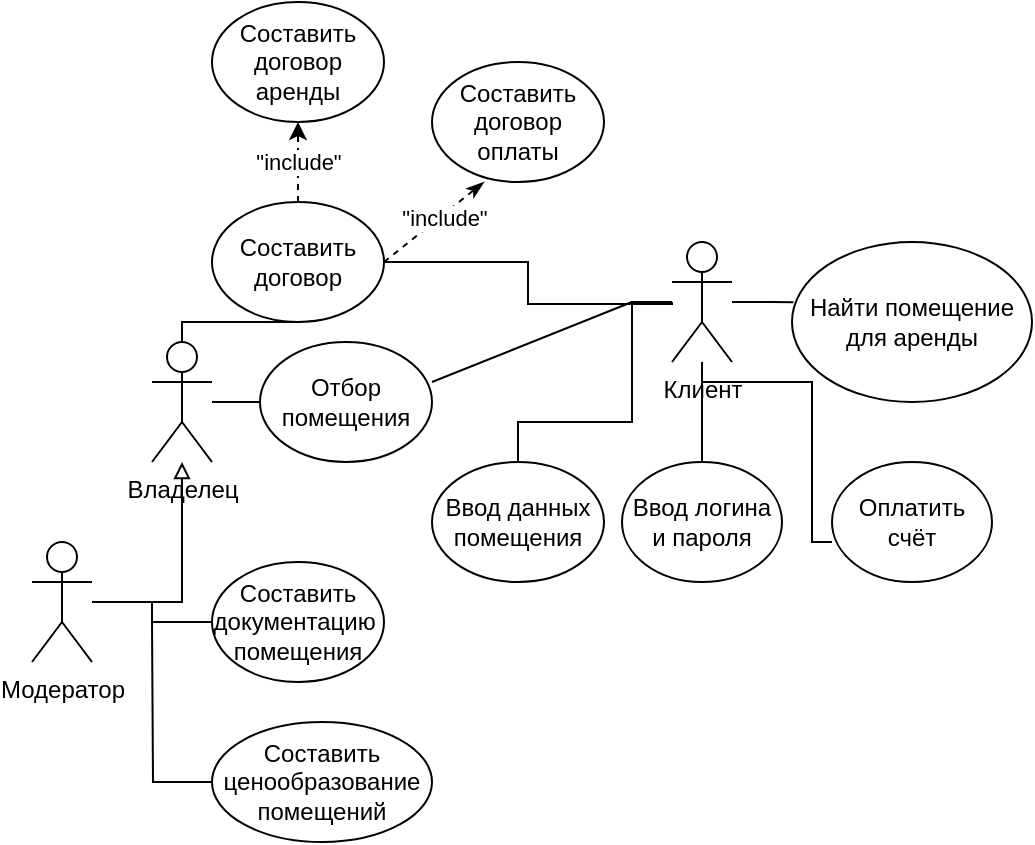 <mxfile version="22.1.7" type="github" pages="5">
  <diagram name="Отношения ассоциации" id="1WaE2JM_tU7uVwCu3Bhn">
    <mxGraphModel dx="819" dy="451" grid="1" gridSize="10" guides="1" tooltips="1" connect="1" arrows="1" fold="1" page="1" pageScale="1" pageWidth="827" pageHeight="1169" math="0" shadow="0">
      <root>
        <mxCell id="0" />
        <mxCell id="1" parent="0" />
        <mxCell id="PRQpNR3TaamjjkEfysRJ-41" style="edgeStyle=orthogonalEdgeStyle;rounded=0;orthogonalLoop=1;jettySize=auto;html=1;endArrow=none;endFill=0;" parent="1" source="PRQpNR3TaamjjkEfysRJ-1" target="PRQpNR3TaamjjkEfysRJ-40" edge="1">
          <mxGeometry relative="1" as="geometry" />
        </mxCell>
        <mxCell id="PRQpNR3TaamjjkEfysRJ-1" value="Владелец" style="shape=umlActor;verticalLabelPosition=bottom;verticalAlign=top;html=1;outlineConnect=0;" parent="1" vertex="1">
          <mxGeometry x="200" y="290" width="30" height="60" as="geometry" />
        </mxCell>
        <mxCell id="PRQpNR3TaamjjkEfysRJ-10" value="" style="edgeStyle=orthogonalEdgeStyle;rounded=0;orthogonalLoop=1;jettySize=auto;html=1;endArrow=block;endFill=0;" parent="1" source="PRQpNR3TaamjjkEfysRJ-2" target="PRQpNR3TaamjjkEfysRJ-1" edge="1">
          <mxGeometry relative="1" as="geometry" />
        </mxCell>
        <mxCell id="PRQpNR3TaamjjkEfysRJ-2" value="Модератор" style="shape=umlActor;verticalLabelPosition=bottom;verticalAlign=top;html=1;outlineConnect=0;" parent="1" vertex="1">
          <mxGeometry x="140" y="390" width="30" height="60" as="geometry" />
        </mxCell>
        <mxCell id="PRQpNR3TaamjjkEfysRJ-15" value="" style="edgeStyle=orthogonalEdgeStyle;rounded=0;orthogonalLoop=1;jettySize=auto;html=1;shadow=0;endArrow=none;endFill=0;" parent="1" source="PRQpNR3TaamjjkEfysRJ-3" target="PRQpNR3TaamjjkEfysRJ-13" edge="1">
          <mxGeometry relative="1" as="geometry" />
        </mxCell>
        <mxCell id="PRQpNR3TaamjjkEfysRJ-17" value="" style="edgeStyle=orthogonalEdgeStyle;rounded=0;orthogonalLoop=1;jettySize=auto;html=1;endArrow=none;endFill=0;" parent="1" source="PRQpNR3TaamjjkEfysRJ-3" target="PRQpNR3TaamjjkEfysRJ-16" edge="1">
          <mxGeometry relative="1" as="geometry">
            <Array as="points">
              <mxPoint x="440" y="270" />
              <mxPoint x="440" y="330" />
            </Array>
          </mxGeometry>
        </mxCell>
        <mxCell id="PRQpNR3TaamjjkEfysRJ-3" value="Клиент" style="shape=umlActor;verticalLabelPosition=bottom;verticalAlign=top;html=1;outlineConnect=0;" parent="1" vertex="1">
          <mxGeometry x="460" y="240" width="30" height="60" as="geometry" />
        </mxCell>
        <mxCell id="PRQpNR3TaamjjkEfysRJ-11" value="Найти помещение для аренды" style="ellipse;whiteSpace=wrap;html=1;" parent="1" vertex="1">
          <mxGeometry x="520" y="240" width="120" height="80" as="geometry" />
        </mxCell>
        <mxCell id="PRQpNR3TaamjjkEfysRJ-12" style="edgeStyle=orthogonalEdgeStyle;rounded=0;orthogonalLoop=1;jettySize=auto;html=1;entryX=0.006;entryY=0.377;entryDx=0;entryDy=0;entryPerimeter=0;endArrow=none;endFill=0;" parent="1" source="PRQpNR3TaamjjkEfysRJ-3" target="PRQpNR3TaamjjkEfysRJ-11" edge="1">
          <mxGeometry relative="1" as="geometry" />
        </mxCell>
        <mxCell id="PRQpNR3TaamjjkEfysRJ-13" value="Ввод логина и пароля" style="ellipse;whiteSpace=wrap;html=1;" parent="1" vertex="1">
          <mxGeometry x="435" y="350" width="80" height="60" as="geometry" />
        </mxCell>
        <mxCell id="PRQpNR3TaamjjkEfysRJ-16" value="Ввод данных помещения" style="ellipse;whiteSpace=wrap;html=1;" parent="1" vertex="1">
          <mxGeometry x="340" y="350" width="86" height="60" as="geometry" />
        </mxCell>
        <mxCell id="PRQpNR3TaamjjkEfysRJ-20" value="" style="edgeStyle=orthogonalEdgeStyle;rounded=0;orthogonalLoop=1;jettySize=auto;html=1;endArrow=none;endFill=0;" parent="1" source="PRQpNR3TaamjjkEfysRJ-19" target="PRQpNR3TaamjjkEfysRJ-2" edge="1">
          <mxGeometry relative="1" as="geometry" />
        </mxCell>
        <mxCell id="PRQpNR3TaamjjkEfysRJ-19" value="Составить документацию&amp;nbsp; помещения" style="ellipse;whiteSpace=wrap;html=1;" parent="1" vertex="1">
          <mxGeometry x="230" y="400" width="86" height="60" as="geometry" />
        </mxCell>
        <mxCell id="PRQpNR3TaamjjkEfysRJ-24" value="" style="edgeStyle=orthogonalEdgeStyle;rounded=0;orthogonalLoop=1;jettySize=auto;html=1;endArrow=none;endFill=0;" parent="1" source="PRQpNR3TaamjjkEfysRJ-21" target="PRQpNR3TaamjjkEfysRJ-1" edge="1">
          <mxGeometry relative="1" as="geometry">
            <Array as="points">
              <mxPoint x="215" y="280" />
              <mxPoint x="215" y="280" />
            </Array>
          </mxGeometry>
        </mxCell>
        <mxCell id="PRQpNR3TaamjjkEfysRJ-26" value="" style="edgeStyle=orthogonalEdgeStyle;rounded=0;orthogonalLoop=1;jettySize=auto;html=1;endArrow=none;endFill=0;" parent="1" source="PRQpNR3TaamjjkEfysRJ-21" edge="1">
          <mxGeometry relative="1" as="geometry">
            <mxPoint x="460" y="270" as="targetPoint" />
            <Array as="points">
              <mxPoint x="388" y="250" />
              <mxPoint x="388" y="271" />
              <mxPoint x="460" y="271" />
            </Array>
          </mxGeometry>
        </mxCell>
        <mxCell id="PRQpNR3TaamjjkEfysRJ-21" value="Составить договор" style="ellipse;whiteSpace=wrap;html=1;" parent="1" vertex="1">
          <mxGeometry x="230" y="220" width="86" height="60" as="geometry" />
        </mxCell>
        <mxCell id="PRQpNR3TaamjjkEfysRJ-27" value="Составить договор&lt;br&gt;аренды" style="ellipse;whiteSpace=wrap;html=1;" parent="1" vertex="1">
          <mxGeometry x="230" y="120" width="86" height="60" as="geometry" />
        </mxCell>
        <mxCell id="PRQpNR3TaamjjkEfysRJ-29" value="Составить договор оплаты" style="ellipse;whiteSpace=wrap;html=1;" parent="1" vertex="1">
          <mxGeometry x="340" y="150" width="86" height="60" as="geometry" />
        </mxCell>
        <mxCell id="PRQpNR3TaamjjkEfysRJ-30" value="" style="endArrow=classicThin;html=1;rounded=0;exitX=1;exitY=0.5;exitDx=0;exitDy=0;dashed=1;endFill=1;" parent="1" source="PRQpNR3TaamjjkEfysRJ-21" edge="1">
          <mxGeometry width="50" height="50" relative="1" as="geometry">
            <mxPoint x="316" y="260" as="sourcePoint" />
            <mxPoint x="366" y="210" as="targetPoint" />
          </mxGeometry>
        </mxCell>
        <mxCell id="7_zYkzuKRY4DZNEhcT9d-1" value="&quot;include&quot;" style="edgeLabel;html=1;align=center;verticalAlign=middle;resizable=0;points=[];" parent="PRQpNR3TaamjjkEfysRJ-30" vertex="1" connectable="0">
          <mxGeometry x="0.173" y="-1" relative="1" as="geometry">
            <mxPoint as="offset" />
          </mxGeometry>
        </mxCell>
        <mxCell id="PRQpNR3TaamjjkEfysRJ-34" value="" style="edgeStyle=orthogonalEdgeStyle;rounded=0;orthogonalLoop=1;jettySize=auto;html=1;endArrow=none;endFill=0;" parent="1" source="PRQpNR3TaamjjkEfysRJ-32" edge="1">
          <mxGeometry relative="1" as="geometry">
            <mxPoint x="200" y="430" as="targetPoint" />
          </mxGeometry>
        </mxCell>
        <mxCell id="PRQpNR3TaamjjkEfysRJ-32" value="Составить ценообразование помещений" style="ellipse;whiteSpace=wrap;html=1;" parent="1" vertex="1">
          <mxGeometry x="230" y="480" width="110" height="60" as="geometry" />
        </mxCell>
        <mxCell id="PRQpNR3TaamjjkEfysRJ-38" style="edgeStyle=orthogonalEdgeStyle;rounded=0;orthogonalLoop=1;jettySize=auto;html=1;endArrow=none;endFill=0;" parent="1" target="PRQpNR3TaamjjkEfysRJ-3" edge="1">
          <mxGeometry relative="1" as="geometry">
            <mxPoint x="540" y="390" as="sourcePoint" />
            <mxPoint x="490" y="310" as="targetPoint" />
            <Array as="points">
              <mxPoint x="530" y="390" />
              <mxPoint x="530" y="310" />
              <mxPoint x="475" y="310" />
            </Array>
          </mxGeometry>
        </mxCell>
        <mxCell id="PRQpNR3TaamjjkEfysRJ-36" value="Оплатить счёт" style="ellipse;whiteSpace=wrap;html=1;" parent="1" vertex="1">
          <mxGeometry x="540" y="350" width="80" height="60" as="geometry" />
        </mxCell>
        <mxCell id="PRQpNR3TaamjjkEfysRJ-40" value="Отбор помещения" style="ellipse;whiteSpace=wrap;html=1;" parent="1" vertex="1">
          <mxGeometry x="254" y="290" width="86" height="60" as="geometry" />
        </mxCell>
        <mxCell id="kHgSmIWdipOymRnRZhXh-1" value="" style="html=1;rounded=0;endArrow=none;endFill=0;" parent="1" edge="1">
          <mxGeometry width="100" relative="1" as="geometry">
            <mxPoint x="340" y="310" as="sourcePoint" />
            <mxPoint x="440" y="270" as="targetPoint" />
          </mxGeometry>
        </mxCell>
        <mxCell id="iMPuFiom2_TGZpkwWRvd-1" value="" style="endArrow=classic;html=1;rounded=0;entryX=0.5;entryY=1;entryDx=0;entryDy=0;dashed=1;" parent="1" source="PRQpNR3TaamjjkEfysRJ-21" target="PRQpNR3TaamjjkEfysRJ-27" edge="1">
          <mxGeometry relative="1" as="geometry">
            <mxPoint x="340" y="340" as="sourcePoint" />
            <mxPoint x="440" y="340" as="targetPoint" />
          </mxGeometry>
        </mxCell>
        <mxCell id="iMPuFiom2_TGZpkwWRvd-2" value="&quot;include&quot;" style="edgeLabel;resizable=0;html=1;align=center;verticalAlign=middle;" parent="iMPuFiom2_TGZpkwWRvd-1" connectable="0" vertex="1">
          <mxGeometry relative="1" as="geometry" />
        </mxCell>
      </root>
    </mxGraphModel>
  </diagram>
  <diagram id="wyJ16AQ7vAUNoxc5ma69" name="Клиент">
    <mxGraphModel dx="1687" dy="929" grid="1" gridSize="10" guides="1" tooltips="1" connect="1" arrows="1" fold="1" page="1" pageScale="1" pageWidth="827" pageHeight="1169" math="0" shadow="0">
      <root>
        <mxCell id="0" />
        <mxCell id="1" parent="0" />
        <mxCell id="0ynRQ4F351vyTkxJkfw5-1" value="" style="ellipse;html=1;shape=startState;fillColor=#000000;strokeColor=#ff0000;" parent="1" vertex="1">
          <mxGeometry x="395" y="90" width="30" height="30" as="geometry" />
        </mxCell>
        <mxCell id="0ynRQ4F351vyTkxJkfw5-2" value="" style="edgeStyle=orthogonalEdgeStyle;html=1;verticalAlign=bottom;endArrow=open;endSize=8;strokeColor=#ff0000;rounded=0;" parent="1" source="0ynRQ4F351vyTkxJkfw5-1" target="0ynRQ4F351vyTkxJkfw5-8" edge="1">
          <mxGeometry relative="1" as="geometry">
            <mxPoint x="414.8" y="120" as="targetPoint" />
          </mxGeometry>
        </mxCell>
        <mxCell id="0ynRQ4F351vyTkxJkfw5-10" value="" style="edgeStyle=orthogonalEdgeStyle;rounded=0;orthogonalLoop=1;jettySize=auto;html=1;" parent="1" source="0ynRQ4F351vyTkxJkfw5-8" target="0ynRQ4F351vyTkxJkfw5-9" edge="1">
          <mxGeometry relative="1" as="geometry" />
        </mxCell>
        <mxCell id="0ynRQ4F351vyTkxJkfw5-8" value="Авторизоваться" style="rounded=1;whiteSpace=wrap;html=1;arcSize=40;fontColor=#000000;fillColor=#ffffc0;strokeColor=#ff0000;" parent="1" vertex="1">
          <mxGeometry x="350" y="170" width="120" height="40" as="geometry" />
        </mxCell>
        <mxCell id="5mm6XgX2EN-L9XOWcYwb-2" value="" style="edgeStyle=orthogonalEdgeStyle;rounded=0;orthogonalLoop=1;jettySize=auto;html=1;entryX=0.5;entryY=0;entryDx=0;entryDy=0;" parent="1" source="0ynRQ4F351vyTkxJkfw5-9" target="5mm6XgX2EN-L9XOWcYwb-5" edge="1">
          <mxGeometry relative="1" as="geometry">
            <mxPoint x="410" y="370" as="targetPoint" />
            <Array as="points">
              <mxPoint x="410" y="350" />
              <mxPoint x="411" y="350" />
              <mxPoint x="411" y="370" />
              <mxPoint x="410" y="370" />
            </Array>
          </mxGeometry>
        </mxCell>
        <mxCell id="0ynRQ4F351vyTkxJkfw5-9" value="Ввести данные помещения" style="whiteSpace=wrap;html=1;fillColor=#ffffc0;strokeColor=#ff0000;fontColor=#000000;rounded=1;arcSize=40;" parent="1" vertex="1">
          <mxGeometry x="350" y="270" width="120" height="60" as="geometry" />
        </mxCell>
        <mxCell id="5mm6XgX2EN-L9XOWcYwb-5" value="Выбор помещения" style="rounded=1;whiteSpace=wrap;html=1;arcSize=40;fontColor=#000000;fillColor=#ffffc0;strokeColor=#ff0000;" parent="1" vertex="1">
          <mxGeometry x="350" y="420" width="120" height="40" as="geometry" />
        </mxCell>
        <mxCell id="n6Mv7MW8GGcoLFMvmCgD-1" value="Помещение подходит?" style="rhombus;whiteSpace=wrap;html=1;fontColor=#000000;fillColor=#ffffc0;strokeColor=#ff0000;" parent="1" vertex="1">
          <mxGeometry x="370" y="480" width="80" height="65" as="geometry" />
        </mxCell>
        <mxCell id="n6Mv7MW8GGcoLFMvmCgD-2" value="no" style="edgeStyle=orthogonalEdgeStyle;html=1;align=left;verticalAlign=bottom;endArrow=open;endSize=8;strokeColor=#ff0000;rounded=0;entryX=1;entryY=0.5;entryDx=0;entryDy=0;" parent="1" source="n6Mv7MW8GGcoLFMvmCgD-1" target="5mm6XgX2EN-L9XOWcYwb-5" edge="1">
          <mxGeometry x="-1" relative="1" as="geometry">
            <mxPoint x="550" y="505" as="targetPoint" />
            <Array as="points">
              <mxPoint x="480" y="505" />
              <mxPoint x="480" y="440" />
            </Array>
          </mxGeometry>
        </mxCell>
        <mxCell id="n6Mv7MW8GGcoLFMvmCgD-7" value="" style="edgeStyle=orthogonalEdgeStyle;rounded=0;orthogonalLoop=1;jettySize=auto;html=1;" parent="1" source="n6Mv7MW8GGcoLFMvmCgD-4" target="n6Mv7MW8GGcoLFMvmCgD-6" edge="1">
          <mxGeometry relative="1" as="geometry" />
        </mxCell>
        <mxCell id="n6Mv7MW8GGcoLFMvmCgD-4" value="Подписать договор" style="rounded=1;whiteSpace=wrap;html=1;arcSize=40;fontColor=#000000;fillColor=#ffffc0;strokeColor=#ff0000;" parent="1" vertex="1">
          <mxGeometry x="350" y="710" width="120" height="40" as="geometry" />
        </mxCell>
        <mxCell id="n6Mv7MW8GGcoLFMvmCgD-9" value="" style="edgeStyle=orthogonalEdgeStyle;rounded=0;orthogonalLoop=1;jettySize=auto;html=1;" parent="1" source="n6Mv7MW8GGcoLFMvmCgD-6" target="n6Mv7MW8GGcoLFMvmCgD-8" edge="1">
          <mxGeometry relative="1" as="geometry" />
        </mxCell>
        <mxCell id="n6Mv7MW8GGcoLFMvmCgD-6" value="Оплатить счёт" style="whiteSpace=wrap;html=1;fillColor=#ffffc0;strokeColor=#ff0000;fontColor=#000000;rounded=1;arcSize=40;" parent="1" vertex="1">
          <mxGeometry x="350" y="780" width="120" height="50" as="geometry" />
        </mxCell>
        <mxCell id="n6Mv7MW8GGcoLFMvmCgD-8" value="" style="ellipse;html=1;shape=endState;fillColor=#000000;strokeColor=#ff0000;" parent="1" vertex="1">
          <mxGeometry x="395" y="870" width="30" height="30" as="geometry" />
        </mxCell>
        <mxCell id="n6Mv7MW8GGcoLFMvmCgD-10" value="Арендная плата подохдит?" style="rhombus;whiteSpace=wrap;html=1;fontColor=#000000;fillColor=#ffffc0;strokeColor=#ff0000;" parent="1" vertex="1">
          <mxGeometry x="370" y="585" width="80" height="70" as="geometry" />
        </mxCell>
        <mxCell id="n6Mv7MW8GGcoLFMvmCgD-11" value="no" style="edgeStyle=orthogonalEdgeStyle;html=1;align=left;verticalAlign=bottom;endArrow=open;endSize=8;strokeColor=#ff0000;rounded=0;exitX=1;exitY=0.5;exitDx=0;exitDy=0;entryX=1;entryY=0.5;entryDx=0;entryDy=0;" parent="1" source="n6Mv7MW8GGcoLFMvmCgD-10" target="n6Mv7MW8GGcoLFMvmCgD-8" edge="1">
          <mxGeometry x="-1" relative="1" as="geometry">
            <mxPoint x="520" y="880" as="targetPoint" />
            <mxPoint x="510" y="591.92" as="sourcePoint" />
            <Array as="points">
              <mxPoint x="520" y="620" />
              <mxPoint x="520" y="885" />
            </Array>
          </mxGeometry>
        </mxCell>
        <mxCell id="n6Mv7MW8GGcoLFMvmCgD-12" value="yes" style="edgeStyle=orthogonalEdgeStyle;html=1;align=left;verticalAlign=top;endArrow=open;endSize=8;strokeColor=#ff0000;rounded=0;entryX=0.5;entryY=0;entryDx=0;entryDy=0;" parent="1" source="n6Mv7MW8GGcoLFMvmCgD-10" target="n6Mv7MW8GGcoLFMvmCgD-4" edge="1">
          <mxGeometry x="-1" relative="1" as="geometry">
            <mxPoint x="410" y="670" as="targetPoint" />
          </mxGeometry>
        </mxCell>
        <mxCell id="n6Mv7MW8GGcoLFMvmCgD-15" value="yes" style="edgeStyle=orthogonalEdgeStyle;html=1;align=left;verticalAlign=top;endArrow=open;endSize=8;strokeColor=#ff0000;rounded=0;entryX=0.5;entryY=0;entryDx=0;entryDy=0;exitX=0.5;exitY=1;exitDx=0;exitDy=0;" parent="1" source="n6Mv7MW8GGcoLFMvmCgD-1" target="n6Mv7MW8GGcoLFMvmCgD-10" edge="1">
          <mxGeometry x="-1" relative="1" as="geometry">
            <mxPoint x="310" y="620" as="targetPoint" />
            <mxPoint x="310" y="520" as="sourcePoint" />
          </mxGeometry>
        </mxCell>
        <mxCell id="n6Mv7MW8GGcoLFMvmCgD-18" value="" style="edgeStyle=orthogonalEdgeStyle;rounded=0;orthogonalLoop=1;jettySize=auto;html=1;" parent="1" source="n6Mv7MW8GGcoLFMvmCgD-17" target="5mm6XgX2EN-L9XOWcYwb-5" edge="1">
          <mxGeometry relative="1" as="geometry" />
        </mxCell>
        <mxCell id="n6Mv7MW8GGcoLFMvmCgD-17" value="База поещений" style="rounded=0;whiteSpace=wrap;html=1;fillColor=#fff2cc;strokeColor=#d6b656;" parent="1" vertex="1">
          <mxGeometry x="160" y="410" width="120" height="60" as="geometry" />
        </mxCell>
      </root>
    </mxGraphModel>
  </diagram>
  <diagram id="7rHs5IpXP7o2qMoaOFKu" name="Владелец">
    <mxGraphModel dx="2049" dy="1129" grid="1" gridSize="10" guides="1" tooltips="1" connect="1" arrows="1" fold="1" page="1" pageScale="1" pageWidth="827" pageHeight="1169" math="0" shadow="0">
      <root>
        <mxCell id="0" />
        <mxCell id="1" parent="0" />
        <mxCell id="7WllbQQH-QtX2qwkI6-Y-1" value="" style="ellipse;html=1;shape=startState;fillColor=#000000;strokeColor=#ff0000;" parent="1" vertex="1">
          <mxGeometry x="390" y="100" width="30" height="30" as="geometry" />
        </mxCell>
        <mxCell id="7WllbQQH-QtX2qwkI6-Y-2" value="" style="edgeStyle=orthogonalEdgeStyle;html=1;verticalAlign=bottom;endArrow=open;endSize=8;strokeColor=#ff0000;rounded=0;entryX=0.444;entryY=-0.012;entryDx=0;entryDy=0;entryPerimeter=0;" parent="1" source="7WllbQQH-QtX2qwkI6-Y-1" target="7WllbQQH-QtX2qwkI6-Y-6" edge="1">
          <mxGeometry relative="1" as="geometry">
            <mxPoint x="414.8" y="120" as="targetPoint" />
          </mxGeometry>
        </mxCell>
        <mxCell id="7WllbQQH-QtX2qwkI6-Y-5" value="" style="edgeStyle=orthogonalEdgeStyle;rounded=0;orthogonalLoop=1;jettySize=auto;html=1;entryX=0.5;entryY=0;entryDx=0;entryDy=0;" parent="1" source="7WllbQQH-QtX2qwkI6-Y-6" target="7WllbQQH-QtX2qwkI6-Y-10" edge="1">
          <mxGeometry relative="1" as="geometry">
            <mxPoint x="409.2" y="283.24" as="targetPoint" />
            <Array as="points">
              <mxPoint x="410" y="245" />
              <mxPoint x="409" y="245" />
              <mxPoint x="409" y="320" />
            </Array>
          </mxGeometry>
        </mxCell>
        <mxCell id="7WllbQQH-QtX2qwkI6-Y-6" value="Авторизоваться" style="rounded=1;whiteSpace=wrap;html=1;arcSize=40;fontColor=#000000;fillColor=#ffffc0;strokeColor=#ff0000;" parent="1" vertex="1">
          <mxGeometry x="350" y="170" width="120" height="40" as="geometry" />
        </mxCell>
        <mxCell id="SgnCnT-RxKEYPLRiS6tC-4" value="" style="edgeStyle=orthogonalEdgeStyle;rounded=0;orthogonalLoop=1;jettySize=auto;html=1;" parent="1" source="7WllbQQH-QtX2qwkI6-Y-10" target="7WllbQQH-QtX2qwkI6-Y-12" edge="1">
          <mxGeometry relative="1" as="geometry" />
        </mxCell>
        <mxCell id="7WllbQQH-QtX2qwkI6-Y-10" value="Проверить цену аренды" style="rounded=1;whiteSpace=wrap;html=1;arcSize=40;fontColor=#000000;fillColor=#ffffc0;strokeColor=#ff0000;" parent="1" vertex="1">
          <mxGeometry x="350" y="320" width="120" height="40" as="geometry" />
        </mxCell>
        <mxCell id="7WllbQQH-QtX2qwkI6-Y-12" value="Ценообразование&amp;nbsp;&lt;br&gt;подходит ?" style="rhombus;whiteSpace=wrap;html=1;fontColor=#000000;fillColor=#ffffc0;strokeColor=#ff0000;" parent="1" vertex="1">
          <mxGeometry x="370" y="430" width="80" height="65" as="geometry" />
        </mxCell>
        <mxCell id="7WllbQQH-QtX2qwkI6-Y-13" value="no" style="edgeStyle=orthogonalEdgeStyle;html=1;align=left;verticalAlign=bottom;endArrow=open;endSize=8;strokeColor=#ff0000;rounded=0;" parent="1" source="7WllbQQH-QtX2qwkI6-Y-12" edge="1">
          <mxGeometry x="-1" relative="1" as="geometry">
            <mxPoint x="550" y="462" as="targetPoint" />
            <Array as="points">
              <mxPoint x="530" y="462" />
            </Array>
          </mxGeometry>
        </mxCell>
        <mxCell id="SgnCnT-RxKEYPLRiS6tC-12" value="" style="edgeStyle=orthogonalEdgeStyle;rounded=0;orthogonalLoop=1;jettySize=auto;html=1;" parent="1" source="7WllbQQH-QtX2qwkI6-Y-15" target="SgnCnT-RxKEYPLRiS6tC-9" edge="1">
          <mxGeometry relative="1" as="geometry" />
        </mxCell>
        <mxCell id="7WllbQQH-QtX2qwkI6-Y-15" value="Выставить счёт" style="rounded=1;whiteSpace=wrap;html=1;arcSize=40;fontColor=#000000;fillColor=#ffffc0;strokeColor=#ff0000;" parent="1" vertex="1">
          <mxGeometry x="350" y="785" width="120" height="40" as="geometry" />
        </mxCell>
        <mxCell id="7WllbQQH-QtX2qwkI6-Y-18" value="" style="ellipse;html=1;shape=endState;fillColor=#000000;strokeColor=#ff0000;" parent="1" vertex="1">
          <mxGeometry x="395" y="1060" width="30" height="30" as="geometry" />
        </mxCell>
        <mxCell id="7WllbQQH-QtX2qwkI6-Y-19" value="Договор подписан?" style="rhombus;whiteSpace=wrap;html=1;fontColor=#000000;fillColor=#ffffc0;strokeColor=#ff0000;" parent="1" vertex="1">
          <mxGeometry x="370" y="660" width="80" height="70" as="geometry" />
        </mxCell>
        <mxCell id="7WllbQQH-QtX2qwkI6-Y-20" value="no" style="edgeStyle=orthogonalEdgeStyle;html=1;align=left;verticalAlign=bottom;endArrow=open;endSize=8;strokeColor=#ff0000;rounded=0;exitX=0.975;exitY=0.515;exitDx=0;exitDy=0;exitPerimeter=0;" parent="1" source="7WllbQQH-QtX2qwkI6-Y-19" target="7WllbQQH-QtX2qwkI6-Y-18" edge="1">
          <mxGeometry x="-1" relative="1" as="geometry">
            <mxPoint x="450.0" y="1159" as="targetPoint" />
            <mxPoint x="471" y="700" as="sourcePoint" />
            <Array as="points">
              <mxPoint x="448" y="700" />
              <mxPoint x="541" y="700" />
              <mxPoint x="541" y="1100" />
              <mxPoint x="410" y="1100" />
            </Array>
          </mxGeometry>
        </mxCell>
        <mxCell id="7WllbQQH-QtX2qwkI6-Y-21" value="yes" style="edgeStyle=orthogonalEdgeStyle;html=1;align=left;verticalAlign=top;endArrow=open;endSize=8;strokeColor=#ff0000;rounded=0;entryX=0.5;entryY=0;entryDx=0;entryDy=0;" parent="1" source="7WllbQQH-QtX2qwkI6-Y-19" target="7WllbQQH-QtX2qwkI6-Y-15" edge="1">
          <mxGeometry x="-1" relative="1" as="geometry">
            <mxPoint x="410" y="745" as="targetPoint" />
          </mxGeometry>
        </mxCell>
        <mxCell id="7WllbQQH-QtX2qwkI6-Y-22" value="yes" style="edgeStyle=orthogonalEdgeStyle;html=1;align=left;verticalAlign=top;endArrow=open;endSize=8;strokeColor=#ff0000;rounded=0;exitX=0.5;exitY=1;exitDx=0;exitDy=0;" parent="1" source="7WllbQQH-QtX2qwkI6-Y-12" edge="1">
          <mxGeometry x="-1" relative="1" as="geometry">
            <mxPoint x="410" y="580" as="targetPoint" />
            <mxPoint x="310" y="520" as="sourcePoint" />
          </mxGeometry>
        </mxCell>
        <mxCell id="7WllbQQH-QtX2qwkI6-Y-23" value="" style="edgeStyle=orthogonalEdgeStyle;rounded=0;orthogonalLoop=1;jettySize=auto;html=1;" parent="1" source="7WllbQQH-QtX2qwkI6-Y-24" target="7WllbQQH-QtX2qwkI6-Y-10" edge="1">
          <mxGeometry relative="1" as="geometry" />
        </mxCell>
        <mxCell id="7WllbQQH-QtX2qwkI6-Y-24" value="База поещений" style="rounded=0;whiteSpace=wrap;html=1;fillColor=#fff2cc;strokeColor=#d6b656;" parent="1" vertex="1">
          <mxGeometry x="160" y="310" width="120" height="60" as="geometry" />
        </mxCell>
        <mxCell id="SgnCnT-RxKEYPLRiS6tC-1" value="Изменить цену" style="rounded=1;whiteSpace=wrap;html=1;arcSize=40;fontColor=#000000;fillColor=#ffffc0;strokeColor=#ff0000;" parent="1" vertex="1">
          <mxGeometry x="520" y="442.5" width="120" height="40" as="geometry" />
        </mxCell>
        <mxCell id="SgnCnT-RxKEYPLRiS6tC-2" value="" style="edgeStyle=orthogonalEdgeStyle;html=1;align=left;verticalAlign=bottom;endArrow=open;endSize=8;strokeColor=#ff0000;rounded=0;entryX=1;entryY=0.5;entryDx=0;entryDy=0;" parent="1" target="7WllbQQH-QtX2qwkI6-Y-10" edge="1">
          <mxGeometry x="-1" relative="1" as="geometry">
            <mxPoint x="681" y="370" as="targetPoint" />
            <Array as="points">
              <mxPoint x="610" y="340" />
            </Array>
            <mxPoint x="610" y="440" as="sourcePoint" />
          </mxGeometry>
        </mxCell>
        <mxCell id="SgnCnT-RxKEYPLRiS6tC-6" value="" style="edgeStyle=orthogonalEdgeStyle;rounded=0;orthogonalLoop=1;jettySize=auto;html=1;" parent="1" source="SgnCnT-RxKEYPLRiS6tC-5" target="7WllbQQH-QtX2qwkI6-Y-19" edge="1">
          <mxGeometry relative="1" as="geometry" />
        </mxCell>
        <mxCell id="SgnCnT-RxKEYPLRiS6tC-5" value="Составить договор" style="rounded=1;whiteSpace=wrap;html=1;arcSize=40;fontColor=#000000;fillColor=#ffffc0;strokeColor=#ff0000;" parent="1" vertex="1">
          <mxGeometry x="350" y="570" width="120" height="40" as="geometry" />
        </mxCell>
        <mxCell id="SgnCnT-RxKEYPLRiS6tC-9" value="Счёт&lt;br&gt;оплачен ?" style="rhombus;whiteSpace=wrap;html=1;fontColor=#000000;fillColor=#ffffc0;strokeColor=#ff0000;" parent="1" vertex="1">
          <mxGeometry x="370" y="860" width="80" height="60" as="geometry" />
        </mxCell>
        <mxCell id="SgnCnT-RxKEYPLRiS6tC-10" value="no" style="edgeStyle=orthogonalEdgeStyle;html=1;align=left;verticalAlign=bottom;endArrow=open;endSize=8;strokeColor=#ff0000;rounded=0;entryX=0.901;entryY=0.694;entryDx=0;entryDy=0;entryPerimeter=0;" parent="1" source="SgnCnT-RxKEYPLRiS6tC-9" target="7WllbQQH-QtX2qwkI6-Y-18" edge="1">
          <mxGeometry x="-1" relative="1" as="geometry">
            <mxPoint x="580" y="940" as="targetPoint" />
            <Array as="points">
              <mxPoint x="570" y="890" />
              <mxPoint x="570" y="1090" />
              <mxPoint x="422" y="1090" />
            </Array>
          </mxGeometry>
        </mxCell>
        <mxCell id="SgnCnT-RxKEYPLRiS6tC-13" value="yes" style="edgeStyle=orthogonalEdgeStyle;html=1;align=left;verticalAlign=bottom;endArrow=open;endSize=8;strokeColor=#ff0000;rounded=0;exitX=0.5;exitY=1;exitDx=0;exitDy=0;entryX=0.5;entryY=0;entryDx=0;entryDy=0;" parent="1" source="SgnCnT-RxKEYPLRiS6tC-9" target="SgnCnT-RxKEYPLRiS6tC-14" edge="1">
          <mxGeometry x="-0.73" y="10" relative="1" as="geometry">
            <mxPoint x="410" y="990" as="targetPoint" />
            <mxPoint x="460" y="900" as="sourcePoint" />
            <mxPoint as="offset" />
          </mxGeometry>
        </mxCell>
        <mxCell id="SgnCnT-RxKEYPLRiS6tC-15" style="edgeStyle=orthogonalEdgeStyle;rounded=0;orthogonalLoop=1;jettySize=auto;html=1;" parent="1" source="SgnCnT-RxKEYPLRiS6tC-14" target="7WllbQQH-QtX2qwkI6-Y-18" edge="1">
          <mxGeometry relative="1" as="geometry" />
        </mxCell>
        <mxCell id="SgnCnT-RxKEYPLRiS6tC-14" value="Выдать ключ-код помещения" style="rounded=1;whiteSpace=wrap;html=1;arcSize=40;fontColor=#000000;fillColor=#ffffc0;strokeColor=#ff0000;" parent="1" vertex="1">
          <mxGeometry x="350" y="990" width="120" height="40" as="geometry" />
        </mxCell>
      </root>
    </mxGraphModel>
  </diagram>
  <diagram id="lyUvDb5eW7vV_N0U4lwE" name="Страница — 4">
    <mxGraphModel dx="1434" dy="790" grid="1" gridSize="10" guides="1" tooltips="1" connect="1" arrows="1" fold="1" page="1" pageScale="1" pageWidth="827" pageHeight="1169" math="0" shadow="0">
      <root>
        <mxCell id="0" />
        <mxCell id="1" parent="0" />
        <mxCell id="nhZV2NVkzIRDlfL2jwhs-29" style="edgeStyle=orthogonalEdgeStyle;rounded=0;orthogonalLoop=1;jettySize=auto;html=1;entryX=1;entryY=0.5;entryDx=0;entryDy=0;endArrow=none;endFill=0;" parent="1" source="nhZV2NVkzIRDlfL2jwhs-25" target="nhZV2NVkzIRDlfL2jwhs-11" edge="1">
          <mxGeometry relative="1" as="geometry">
            <Array as="points">
              <mxPoint x="370" y="440" />
              <mxPoint x="370" y="170" />
            </Array>
          </mxGeometry>
        </mxCell>
        <mxCell id="nhZV2NVkzIRDlfL2jwhs-35" style="edgeStyle=orthogonalEdgeStyle;rounded=0;orthogonalLoop=1;jettySize=auto;html=1;entryX=1;entryY=0.5;entryDx=0;entryDy=0;endArrow=none;endFill=0;" parent="1" source="nhZV2NVkzIRDlfL2jwhs-25" target="nhZV2NVkzIRDlfL2jwhs-32" edge="1">
          <mxGeometry relative="1" as="geometry">
            <Array as="points">
              <mxPoint x="370" y="440" />
              <mxPoint x="370" y="270" />
              <mxPoint x="340" y="270" />
            </Array>
          </mxGeometry>
        </mxCell>
        <mxCell id="nhZV2NVkzIRDlfL2jwhs-25" value="" style="ellipse;shape=umlControl;whiteSpace=wrap;html=1;fillColor=#ffe6cc;strokeColor=#d79b00;" parent="1" vertex="1">
          <mxGeometry x="405" y="400" width="70" height="80" as="geometry" />
        </mxCell>
        <mxCell id="nhZV2NVkzIRDlfL2jwhs-34" style="edgeStyle=orthogonalEdgeStyle;rounded=0;orthogonalLoop=1;jettySize=auto;html=1;entryX=1;entryY=0.5;entryDx=0;entryDy=0;endArrow=none;endFill=0;" parent="1" source="nhZV2NVkzIRDlfL2jwhs-26" target="nhZV2NVkzIRDlfL2jwhs-32" edge="1">
          <mxGeometry relative="1" as="geometry">
            <Array as="points">
              <mxPoint x="390" y="340" />
              <mxPoint x="390" y="260" />
            </Array>
          </mxGeometry>
        </mxCell>
        <mxCell id="nhZV2NVkzIRDlfL2jwhs-26" value="" style="ellipse;shape=umlControl;whiteSpace=wrap;html=1;fillColor=#ffe6cc;strokeColor=#d79b00;" parent="1" vertex="1">
          <mxGeometry x="405" y="300" width="70" height="80" as="geometry" />
        </mxCell>
        <mxCell id="nhZV2NVkzIRDlfL2jwhs-1" value="" style="endArrow=none;html=1;rounded=0;strokeWidth=2;" parent="1" edge="1">
          <mxGeometry width="50" height="50" relative="1" as="geometry">
            <mxPoint x="200" y="520" as="sourcePoint" />
            <mxPoint x="200" y="80" as="targetPoint" />
          </mxGeometry>
        </mxCell>
        <mxCell id="nhZV2NVkzIRDlfL2jwhs-3" value="" style="endArrow=none;html=1;rounded=0;strokeWidth=2;" parent="1" edge="1">
          <mxGeometry width="50" height="50" relative="1" as="geometry">
            <mxPoint x="520" y="520" as="sourcePoint" />
            <mxPoint x="520" y="80" as="targetPoint" />
          </mxGeometry>
        </mxCell>
        <mxCell id="nhZV2NVkzIRDlfL2jwhs-5" value="&lt;span style=&quot;font-weight: normal;&quot;&gt;&lt;font style=&quot;font-size: 14px;&quot;&gt;Вх/Выходные объекты&lt;/font&gt;&lt;/span&gt;" style="text;strokeColor=none;fillColor=none;html=1;fontSize=24;fontStyle=1;verticalAlign=middle;align=center;" parent="1" vertex="1">
          <mxGeometry x="70" y="60" width="60" height="30" as="geometry" />
        </mxCell>
        <mxCell id="nhZV2NVkzIRDlfL2jwhs-6" value="&lt;span style=&quot;font-weight: normal;&quot;&gt;&lt;font style=&quot;font-size: 14px;&quot;&gt;Деятельность&lt;/font&gt;&lt;/span&gt;" style="text;strokeColor=none;fillColor=none;html=1;fontSize=24;fontStyle=1;verticalAlign=middle;align=center;" parent="1" vertex="1">
          <mxGeometry x="250" y="60" width="60" height="30" as="geometry" />
        </mxCell>
        <mxCell id="nhZV2NVkzIRDlfL2jwhs-7" value="&lt;span style=&quot;font-weight: normal;&quot;&gt;&lt;font style=&quot;font-size: 14px;&quot;&gt;Исполнитель&lt;/font&gt;&lt;/span&gt;" style="text;strokeColor=none;fillColor=none;html=1;fontSize=24;fontStyle=1;verticalAlign=middle;align=center;" parent="1" vertex="1">
          <mxGeometry x="410" y="60" width="60" height="30" as="geometry" />
        </mxCell>
        <mxCell id="nhZV2NVkzIRDlfL2jwhs-8" value="&lt;span style=&quot;font-weight: normal;&quot;&gt;&lt;font style=&quot;font-size: 14px;&quot;&gt;Правила&lt;br&gt;&lt;/font&gt;&lt;/span&gt;" style="text;strokeColor=none;fillColor=none;html=1;fontSize=24;fontStyle=1;verticalAlign=middle;align=center;" parent="1" vertex="1">
          <mxGeometry x="590" y="60" width="60" height="30" as="geometry" />
        </mxCell>
        <mxCell id="nhZV2NVkzIRDlfL2jwhs-9" value="" style="ellipse;html=1;shape=startState;fillColor=#000000;strokeColor=#ff0000;" parent="1" vertex="1">
          <mxGeometry x="265" y="90" width="30" height="30" as="geometry" />
        </mxCell>
        <mxCell id="nhZV2NVkzIRDlfL2jwhs-10" value="" style="edgeStyle=orthogonalEdgeStyle;html=1;verticalAlign=bottom;endArrow=open;endSize=8;strokeColor=#ff0000;rounded=0;" parent="1" source="nhZV2NVkzIRDlfL2jwhs-9" target="nhZV2NVkzIRDlfL2jwhs-11" edge="1">
          <mxGeometry relative="1" as="geometry">
            <mxPoint x="440" y="160" as="targetPoint" />
          </mxGeometry>
        </mxCell>
        <mxCell id="nhZV2NVkzIRDlfL2jwhs-33" value="" style="edgeStyle=orthogonalEdgeStyle;rounded=0;orthogonalLoop=1;jettySize=auto;html=1;" parent="1" source="nhZV2NVkzIRDlfL2jwhs-11" target="nhZV2NVkzIRDlfL2jwhs-32" edge="1">
          <mxGeometry relative="1" as="geometry" />
        </mxCell>
        <mxCell id="nhZV2NVkzIRDlfL2jwhs-11" value="Обновление базы данных" style="rounded=1;whiteSpace=wrap;html=1;arcSize=40;fontColor=#000000;fillColor=#ffffc0;strokeColor=#ff0000;" parent="1" vertex="1">
          <mxGeometry x="220" y="150" width="120" height="40" as="geometry" />
        </mxCell>
        <mxCell id="nhZV2NVkzIRDlfL2jwhs-16" value="Клиент" style="shape=umlActor;verticalLabelPosition=bottom;verticalAlign=top;html=1;" parent="1" vertex="1">
          <mxGeometry x="432.5" y="320" width="15" height="30" as="geometry" />
        </mxCell>
        <mxCell id="nhZV2NVkzIRDlfL2jwhs-17" value="Модератор" style="shape=umlActor;verticalLabelPosition=bottom;verticalAlign=top;html=1;" parent="1" vertex="1">
          <mxGeometry x="432.5" y="420" width="15" height="30" as="geometry" />
        </mxCell>
        <mxCell id="nhZV2NVkzIRDlfL2jwhs-21" value="" style="edgeStyle=orthogonalEdgeStyle;rounded=0;orthogonalLoop=1;jettySize=auto;html=1;endArrow=open;endFill=0;" parent="1" source="nhZV2NVkzIRDlfL2jwhs-20" target="nhZV2NVkzIRDlfL2jwhs-11" edge="1">
          <mxGeometry relative="1" as="geometry" />
        </mxCell>
        <mxCell id="nhZV2NVkzIRDlfL2jwhs-20" value="Обновлённая база данных" style="rounded=0;whiteSpace=wrap;html=1;fillColor=#fff2cc;strokeColor=#d6b656;" parent="1" vertex="1">
          <mxGeometry x="40" y="140" width="120" height="60" as="geometry" />
        </mxCell>
        <mxCell id="nhZV2NVkzIRDlfL2jwhs-22" value="" style="ellipse;shape=umlControl;whiteSpace=wrap;html=1;fillColor=#ffe6cc;strokeColor=#d79b00;" parent="1" vertex="1">
          <mxGeometry x="410" y="160" width="70" height="80" as="geometry" />
        </mxCell>
        <mxCell id="nhZV2NVkzIRDlfL2jwhs-13" value="Владелец" style="shape=umlActor;verticalLabelPosition=bottom;verticalAlign=top;html=1;" parent="1" vertex="1">
          <mxGeometry x="435" y="180" width="15" height="30" as="geometry" />
        </mxCell>
        <mxCell id="nhZV2NVkzIRDlfL2jwhs-43" value="" style="edgeStyle=orthogonalEdgeStyle;rounded=0;orthogonalLoop=1;jettySize=auto;html=1;" parent="1" source="nhZV2NVkzIRDlfL2jwhs-32" target="nhZV2NVkzIRDlfL2jwhs-42" edge="1">
          <mxGeometry relative="1" as="geometry" />
        </mxCell>
        <mxCell id="nhZV2NVkzIRDlfL2jwhs-44" style="edgeStyle=orthogonalEdgeStyle;rounded=0;orthogonalLoop=1;jettySize=auto;html=1;entryX=1;entryY=0.75;entryDx=0;entryDy=0;endArrow=open;endFill=0;" parent="1" source="nhZV2NVkzIRDlfL2jwhs-32" target="nhZV2NVkzIRDlfL2jwhs-36" edge="1">
          <mxGeometry relative="1" as="geometry" />
        </mxCell>
        <mxCell id="nhZV2NVkzIRDlfL2jwhs-32" value="Обработка запроса" style="whiteSpace=wrap;html=1;fillColor=#ffffc0;strokeColor=#ff0000;fontColor=#000000;rounded=1;arcSize=40;" parent="1" vertex="1">
          <mxGeometry x="220" y="230" width="120" height="60" as="geometry" />
        </mxCell>
        <mxCell id="nhZV2NVkzIRDlfL2jwhs-49" style="edgeStyle=orthogonalEdgeStyle;rounded=0;orthogonalLoop=1;jettySize=auto;html=1;entryX=0;entryY=0.5;entryDx=0;entryDy=0;endArrow=open;endFill=0;" parent="1" source="nhZV2NVkzIRDlfL2jwhs-36" target="nhZV2NVkzIRDlfL2jwhs-42" edge="1">
          <mxGeometry relative="1" as="geometry">
            <Array as="points">
              <mxPoint x="180" y="320" />
              <mxPoint x="180" y="350" />
            </Array>
          </mxGeometry>
        </mxCell>
        <mxCell id="nhZV2NVkzIRDlfL2jwhs-36" value="Данные о проделанной работе" style="rounded=0;whiteSpace=wrap;html=1;fillColor=#fff2cc;strokeColor=#d6b656;" parent="1" vertex="1">
          <mxGeometry x="40" y="290" width="120" height="60" as="geometry" />
        </mxCell>
        <mxCell id="nhZV2NVkzIRDlfL2jwhs-40" style="edgeStyle=orthogonalEdgeStyle;rounded=0;orthogonalLoop=1;jettySize=auto;html=1;entryX=0;entryY=0.25;entryDx=0;entryDy=0;endArrow=open;endFill=0;" parent="1" source="nhZV2NVkzIRDlfL2jwhs-37" target="nhZV2NVkzIRDlfL2jwhs-32" edge="1">
          <mxGeometry relative="1" as="geometry">
            <Array as="points">
              <mxPoint x="160" y="245" />
              <mxPoint x="160" y="245" />
            </Array>
          </mxGeometry>
        </mxCell>
        <mxCell id="nhZV2NVkzIRDlfL2jwhs-37" value="База помещений" style="rounded=0;whiteSpace=wrap;html=1;fillColor=#fff2cc;strokeColor=#d6b656;" parent="1" vertex="1">
          <mxGeometry x="40" y="220" width="120" height="60" as="geometry" />
        </mxCell>
        <mxCell id="nhZV2NVkzIRDlfL2jwhs-41" value="&lt;div style=&quot;text-align: justify;&quot;&gt;&lt;span style=&quot;font-size: 8px; background-color: initial;&quot;&gt;Постановление Правительства Республики Башкортостан от 21 октября 2004 г. N 210 &quot;О порядке оформления прав пользования государственным имуществом Республики Башкортостан и об определении годовой арендной платы за пользование государственным имуществом Республики Башкортостан&quot;&lt;/span&gt;&lt;br&gt;&lt;/div&gt;" style="shape=note;whiteSpace=wrap;html=1;backgroundOutline=1;darkOpacity=0.05;fillColor=#e1d5e7;strokeColor=#9673a6;" parent="1" vertex="1">
          <mxGeometry x="550" y="110" width="230" height="140" as="geometry" />
        </mxCell>
        <mxCell id="nhZV2NVkzIRDlfL2jwhs-51" style="edgeStyle=orthogonalEdgeStyle;rounded=0;orthogonalLoop=1;jettySize=auto;html=1;entryX=0.993;entryY=0.339;entryDx=0;entryDy=0;endArrow=open;endFill=0;entryPerimeter=0;" parent="1" source="nhZV2NVkzIRDlfL2jwhs-42" target="nhZV2NVkzIRDlfL2jwhs-50" edge="1">
          <mxGeometry relative="1" as="geometry">
            <Array as="points">
              <mxPoint x="190" y="360" />
              <mxPoint x="190" y="400" />
              <mxPoint x="159" y="400" />
            </Array>
          </mxGeometry>
        </mxCell>
        <mxCell id="nhZV2NVkzIRDlfL2jwhs-53" value="" style="edgeStyle=orthogonalEdgeStyle;rounded=0;orthogonalLoop=1;jettySize=auto;html=1;" parent="1" source="nhZV2NVkzIRDlfL2jwhs-42" target="nhZV2NVkzIRDlfL2jwhs-52" edge="1">
          <mxGeometry relative="1" as="geometry" />
        </mxCell>
        <mxCell id="nhZV2NVkzIRDlfL2jwhs-42" value="Формирование договора и счёта" style="whiteSpace=wrap;html=1;fillColor=#ffffc0;strokeColor=#ff0000;fontColor=#000000;rounded=1;arcSize=40;" parent="1" vertex="1">
          <mxGeometry x="220" y="320" width="120" height="60" as="geometry" />
        </mxCell>
        <mxCell id="nhZV2NVkzIRDlfL2jwhs-45" style="edgeStyle=orthogonalEdgeStyle;rounded=0;orthogonalLoop=1;jettySize=auto;html=1;entryX=1;entryY=0.25;entryDx=0;entryDy=0;endArrow=open;endFill=0;" parent="1" source="nhZV2NVkzIRDlfL2jwhs-11" target="nhZV2NVkzIRDlfL2jwhs-37" edge="1">
          <mxGeometry relative="1" as="geometry">
            <Array as="points">
              <mxPoint x="180" y="180" />
              <mxPoint x="180" y="235" />
            </Array>
          </mxGeometry>
        </mxCell>
        <mxCell id="nhZV2NVkzIRDlfL2jwhs-46" value="" style="endArrow=none;html=1;rounded=0;strokeWidth=2;" parent="1" edge="1">
          <mxGeometry width="50" height="50" relative="1" as="geometry">
            <mxPoint x="360" y="520" as="sourcePoint" />
            <mxPoint x="360" y="80" as="targetPoint" />
          </mxGeometry>
        </mxCell>
        <mxCell id="nhZV2NVkzIRDlfL2jwhs-47" style="edgeStyle=orthogonalEdgeStyle;rounded=0;orthogonalLoop=1;jettySize=auto;html=1;entryX=0.946;entryY=0.83;entryDx=0;entryDy=0;entryPerimeter=0;endArrow=none;endFill=0;" parent="1" source="nhZV2NVkzIRDlfL2jwhs-22" target="nhZV2NVkzIRDlfL2jwhs-42" edge="1">
          <mxGeometry relative="1" as="geometry">
            <Array as="points">
              <mxPoint x="400" y="200" />
              <mxPoint x="400" y="370" />
            </Array>
          </mxGeometry>
        </mxCell>
        <mxCell id="nhZV2NVkzIRDlfL2jwhs-48" style="edgeStyle=orthogonalEdgeStyle;rounded=0;orthogonalLoop=1;jettySize=auto;html=1;endArrow=none;endFill=0;" parent="1" source="nhZV2NVkzIRDlfL2jwhs-26" edge="1">
          <mxGeometry relative="1" as="geometry">
            <mxPoint x="340" y="340" as="targetPoint" />
          </mxGeometry>
        </mxCell>
        <mxCell id="nhZV2NVkzIRDlfL2jwhs-54" style="edgeStyle=orthogonalEdgeStyle;rounded=0;orthogonalLoop=1;jettySize=auto;html=1;endArrow=open;endFill=0;" parent="1" source="nhZV2NVkzIRDlfL2jwhs-50" target="nhZV2NVkzIRDlfL2jwhs-52" edge="1">
          <mxGeometry relative="1" as="geometry" />
        </mxCell>
        <mxCell id="nhZV2NVkzIRDlfL2jwhs-50" value="Счёт, договор" style="rounded=0;whiteSpace=wrap;html=1;fillColor=#fff2cc;strokeColor=#d6b656;" parent="1" vertex="1">
          <mxGeometry x="40" y="380" width="120" height="60" as="geometry" />
        </mxCell>
        <mxCell id="nhZV2NVkzIRDlfL2jwhs-58" value="" style="edgeStyle=orthogonalEdgeStyle;rounded=0;orthogonalLoop=1;jettySize=auto;html=1;entryX=0.5;entryY=0;entryDx=0;entryDy=0;" parent="1" source="nhZV2NVkzIRDlfL2jwhs-52" target="nhZV2NVkzIRDlfL2jwhs-59" edge="1">
          <mxGeometry relative="1" as="geometry">
            <mxPoint x="280" y="580" as="targetPoint" />
          </mxGeometry>
        </mxCell>
        <mxCell id="nhZV2NVkzIRDlfL2jwhs-61" style="edgeStyle=orthogonalEdgeStyle;rounded=0;orthogonalLoop=1;jettySize=auto;html=1;entryX=1;entryY=0.75;entryDx=0;entryDy=0;endArrow=open;endFill=0;" parent="1" source="nhZV2NVkzIRDlfL2jwhs-52" target="nhZV2NVkzIRDlfL2jwhs-55" edge="1">
          <mxGeometry relative="1" as="geometry">
            <Array as="points">
              <mxPoint x="190" y="450" />
              <mxPoint x="190" y="495" />
            </Array>
          </mxGeometry>
        </mxCell>
        <mxCell id="nhZV2NVkzIRDlfL2jwhs-52" value="Сохранение счёта и договора в БД&amp;nbsp;" style="whiteSpace=wrap;html=1;fillColor=#ffffc0;strokeColor=#ff0000;fontColor=#000000;rounded=1;arcSize=40;" parent="1" vertex="1">
          <mxGeometry x="220" y="410" width="120" height="60" as="geometry" />
        </mxCell>
        <mxCell id="nhZV2NVkzIRDlfL2jwhs-55" value="Архив арендованных помещений" style="rounded=0;whiteSpace=wrap;html=1;fillColor=#fff2cc;strokeColor=#d6b656;" parent="1" vertex="1">
          <mxGeometry x="40" y="450" width="120" height="60" as="geometry" />
        </mxCell>
        <mxCell id="nhZV2NVkzIRDlfL2jwhs-56" value="&lt;div style=&quot;text-align: justify;&quot;&gt;&lt;font style=&quot;font-size: 8px;&quot;&gt;п.10 «Методических указаний по расчету регулируемых тарифов и цен на электрическую (тепловую) энергию на розничном (потребительском) рынке» (утв. Приказом ФСТ РФ №20-э/2 от 06.8.2)&lt;/font&gt;&lt;br&gt;&lt;/div&gt;" style="shape=note;whiteSpace=wrap;html=1;backgroundOutline=1;darkOpacity=0.05;fillColor=#e1d5e7;strokeColor=#9673a6;" parent="1" vertex="1">
          <mxGeometry x="550" y="280" width="230" height="140" as="geometry" />
        </mxCell>
        <mxCell id="nhZV2NVkzIRDlfL2jwhs-59" value="" style="ellipse;html=1;shape=endState;fillColor=#000000;strokeColor=#ff0000;" parent="1" vertex="1">
          <mxGeometry x="265" y="500" width="30" height="30" as="geometry" />
        </mxCell>
      </root>
    </mxGraphModel>
  </diagram>
  <diagram id="2GoLHr6x10S07EndQsDb" name="Страница — 5">
    <mxGraphModel dx="1434" dy="790" grid="1" gridSize="10" guides="1" tooltips="1" connect="1" arrows="1" fold="1" page="1" pageScale="1" pageWidth="827" pageHeight="1169" math="0" shadow="0">
      <root>
        <mxCell id="0" />
        <mxCell id="1" parent="0" />
        <mxCell id="K84KYpWQjMOR1_zldwUk-2" value="&amp;lt;&amp;lt;Рабочая станция&amp;gt;&amp;gt;" style="verticalAlign=top;align=left;spacingTop=8;spacingLeft=2;spacingRight=12;shape=cube;size=10;direction=south;fontStyle=4;html=1;whiteSpace=wrap;" parent="1" vertex="1">
          <mxGeometry x="210" y="150" width="300" height="130" as="geometry" />
        </mxCell>
        <mxCell id="K84KYpWQjMOR1_zldwUk-1" value="&amp;lt;&amp;lt;executable&amp;gt;&amp;gt;&lt;br&gt;log.pass" style="shape=module;align=left;spacingLeft=20;align=center;verticalAlign=top;whiteSpace=wrap;html=1;" parent="1" vertex="1">
          <mxGeometry x="230" y="206" width="100" height="50" as="geometry" />
        </mxCell>
        <mxCell id="K84KYpWQjMOR1_zldwUk-3" value="&lt;span style=&quot;font-weight: normal;&quot;&gt;ПК клиента&lt;/span&gt;" style="text;align=center;fontStyle=1;verticalAlign=middle;spacingLeft=3;spacingRight=3;strokeColor=none;rotatable=0;points=[[0,0.5],[1,0.5]];portConstraint=eastwest;html=1;" parent="1" vertex="1">
          <mxGeometry x="240" y="180" width="80" height="26" as="geometry" />
        </mxCell>
        <mxCell id="K84KYpWQjMOR1_zldwUk-4" value="&amp;lt;&amp;lt;executable&amp;gt;&amp;gt;&lt;br&gt;premises data" style="shape=module;align=left;spacingLeft=20;align=center;verticalAlign=top;whiteSpace=wrap;html=1;" parent="1" vertex="1">
          <mxGeometry x="350" y="206" width="100" height="50" as="geometry" />
        </mxCell>
        <mxCell id="K84KYpWQjMOR1_zldwUk-5" value="&amp;lt;&amp;lt;Сервер&amp;gt;&amp;gt;" style="verticalAlign=top;align=left;spacingTop=8;spacingLeft=2;spacingRight=12;shape=cube;size=10;direction=south;fontStyle=4;html=1;whiteSpace=wrap;" parent="1" vertex="1">
          <mxGeometry x="210" y="310" width="300" height="130" as="geometry" />
        </mxCell>
        <mxCell id="K84KYpWQjMOR1_zldwUk-6" value="&lt;span style=&quot;font-weight: normal;&quot;&gt;Сервер ТЦ IBM CISC/390&lt;/span&gt;" style="text;align=center;fontStyle=1;verticalAlign=middle;spacingLeft=3;spacingRight=3;strokeColor=none;rotatable=0;points=[[0,0.5],[1,0.5]];portConstraint=eastwest;html=1;" parent="1" vertex="1">
          <mxGeometry x="250" y="340" width="80" height="26" as="geometry" />
        </mxCell>
        <mxCell id="K84KYpWQjMOR1_zldwUk-7" value="&amp;lt;&amp;lt;СУБД&amp;gt;&amp;gt;&lt;br&gt;IBM DB2 Universal Database" style="shape=module;align=left;spacingLeft=20;align=center;verticalAlign=top;whiteSpace=wrap;html=1;" parent="1" vertex="1">
          <mxGeometry x="220" y="366" width="110" height="64" as="geometry" />
        </mxCell>
        <mxCell id="9cU0r2_gq08SzZ556eb8-2" value="" style="edgeStyle=orthogonalEdgeStyle;rounded=0;orthogonalLoop=1;jettySize=auto;html=1;endArrow=none;endFill=0;" parent="1" source="xVDJaFNM0xNtNf7SNA28-1" target="K84KYpWQjMOR1_zldwUk-5" edge="1">
          <mxGeometry relative="1" as="geometry" />
        </mxCell>
        <mxCell id="9cU0r2_gq08SzZ556eb8-7" value="(Оптоволокно)" style="edgeLabel;html=1;align=center;verticalAlign=middle;resizable=0;points=[];" parent="9cU0r2_gq08SzZ556eb8-2" vertex="1" connectable="0">
          <mxGeometry x="0.009" y="4" relative="1" as="geometry">
            <mxPoint as="offset" />
          </mxGeometry>
        </mxCell>
        <mxCell id="9cU0r2_gq08SzZ556eb8-12" value="" style="edgeStyle=orthogonalEdgeStyle;rounded=0;orthogonalLoop=1;jettySize=auto;html=1;" parent="1" source="xVDJaFNM0xNtNf7SNA28-1" target="9cU0r2_gq08SzZ556eb8-11" edge="1">
          <mxGeometry relative="1" as="geometry" />
        </mxCell>
        <mxCell id="9cU0r2_gq08SzZ556eb8-13" value="USB 3.0" style="edgeLabel;html=1;align=center;verticalAlign=middle;resizable=0;points=[];" parent="9cU0r2_gq08SzZ556eb8-12" vertex="1" connectable="0">
          <mxGeometry x="-0.12" y="-2" relative="1" as="geometry">
            <mxPoint as="offset" />
          </mxGeometry>
        </mxCell>
        <mxCell id="xVDJaFNM0xNtNf7SNA28-1" value="&amp;lt;&amp;lt;Рабочая станция&amp;gt;&amp;gt;" style="verticalAlign=top;align=left;spacingTop=8;spacingLeft=2;spacingRight=12;shape=cube;size=10;direction=south;fontStyle=4;html=1;whiteSpace=wrap;" parent="1" vertex="1">
          <mxGeometry x="600" y="300" width="300" height="130" as="geometry" />
        </mxCell>
        <mxCell id="xVDJaFNM0xNtNf7SNA28-2" value="&lt;span style=&quot;font-weight: normal;&quot;&gt;ПК модератора&lt;/span&gt;" style="text;align=center;fontStyle=1;verticalAlign=middle;spacingLeft=3;spacingRight=3;strokeColor=none;rotatable=0;points=[[0,0.5],[1,0.5]];portConstraint=eastwest;html=1;" parent="1" vertex="1">
          <mxGeometry x="620" y="330" width="80" height="26" as="geometry" />
        </mxCell>
        <mxCell id="xVDJaFNM0xNtNf7SNA28-3" value="&amp;lt;&amp;lt;executable&amp;gt;&amp;gt;&lt;br&gt;premises document" style="shape=module;align=left;spacingLeft=20;align=center;verticalAlign=top;whiteSpace=wrap;html=1;" parent="1" vertex="1">
          <mxGeometry x="610" y="356" width="110" height="64" as="geometry" />
        </mxCell>
        <mxCell id="ngx7z1bzp6OVJv4NQ6Es-1" value="&amp;lt;&amp;lt;executable&amp;gt;&amp;gt;&lt;br&gt;Pricing of premises" style="shape=module;align=left;spacingLeft=20;align=center;verticalAlign=top;whiteSpace=wrap;html=1;" parent="1" vertex="1">
          <mxGeometry x="750" y="356" width="110" height="64" as="geometry" />
        </mxCell>
        <mxCell id="9cU0r2_gq08SzZ556eb8-10" value="" style="edgeStyle=orthogonalEdgeStyle;rounded=0;orthogonalLoop=1;jettySize=auto;html=1;" parent="1" source="s9SC6KOb8rUoQ7VX1Gen-1" target="9cU0r2_gq08SzZ556eb8-9" edge="1">
          <mxGeometry relative="1" as="geometry" />
        </mxCell>
        <mxCell id="9cU0r2_gq08SzZ556eb8-14" value="USB 3.0" style="edgeLabel;html=1;align=center;verticalAlign=middle;resizable=0;points=[];" parent="9cU0r2_gq08SzZ556eb8-10" vertex="1" connectable="0">
          <mxGeometry x="0.061" y="1" relative="1" as="geometry">
            <mxPoint as="offset" />
          </mxGeometry>
        </mxCell>
        <mxCell id="s9SC6KOb8rUoQ7VX1Gen-1" value="&amp;lt;&amp;lt;Рабочая станция&amp;gt;&amp;gt;" style="verticalAlign=top;align=left;spacingTop=8;spacingLeft=2;spacingRight=12;shape=cube;size=10;direction=south;fontStyle=4;html=1;whiteSpace=wrap;" parent="1" vertex="1">
          <mxGeometry x="600" y="490" width="300" height="130" as="geometry" />
        </mxCell>
        <mxCell id="s9SC6KOb8rUoQ7VX1Gen-2" value="&lt;span style=&quot;font-weight: normal;&quot;&gt;ПК владельца&lt;/span&gt;" style="text;align=center;fontStyle=1;verticalAlign=middle;spacingLeft=3;spacingRight=3;strokeColor=none;rotatable=0;points=[[0,0.5],[1,0.5]];portConstraint=eastwest;html=1;" parent="1" vertex="1">
          <mxGeometry x="620" y="519" width="80" height="26" as="geometry" />
        </mxCell>
        <mxCell id="s9SC6KOb8rUoQ7VX1Gen-3" value="&amp;lt;&amp;lt;executable&amp;gt;&amp;gt;&lt;br&gt;agreement" style="shape=module;align=left;spacingLeft=20;align=center;verticalAlign=top;whiteSpace=wrap;html=1;" parent="1" vertex="1">
          <mxGeometry x="620" y="545" width="110" height="64" as="geometry" />
        </mxCell>
        <mxCell id="s9SC6KOb8rUoQ7VX1Gen-4" value="&amp;lt;&amp;lt;executable&amp;gt;&amp;gt;&lt;br&gt;selection of premises" style="shape=module;align=left;spacingLeft=20;align=center;verticalAlign=top;whiteSpace=wrap;html=1;" parent="1" vertex="1">
          <mxGeometry x="760" y="540" width="110" height="64" as="geometry" />
        </mxCell>
        <mxCell id="9cU0r2_gq08SzZ556eb8-1" style="edgeStyle=orthogonalEdgeStyle;rounded=0;orthogonalLoop=1;jettySize=auto;html=1;entryX=0;entryY=0;entryDx=130;entryDy=155;entryPerimeter=0;endArrow=none;endFill=0;" parent="1" source="s9SC6KOb8rUoQ7VX1Gen-1" target="xVDJaFNM0xNtNf7SNA28-1" edge="1">
          <mxGeometry relative="1" as="geometry">
            <Array as="points">
              <mxPoint x="740" y="460" />
              <mxPoint x="745" y="460" />
            </Array>
          </mxGeometry>
        </mxCell>
        <mxCell id="9cU0r2_gq08SzZ556eb8-6" value="(Оптоволокно)" style="edgeLabel;html=1;align=center;verticalAlign=middle;resizable=0;points=[];" parent="9cU0r2_gq08SzZ556eb8-1" vertex="1" connectable="0">
          <mxGeometry x="0.044" y="1" relative="1" as="geometry">
            <mxPoint as="offset" />
          </mxGeometry>
        </mxCell>
        <mxCell id="9cU0r2_gq08SzZ556eb8-4" style="edgeStyle=orthogonalEdgeStyle;rounded=0;orthogonalLoop=1;jettySize=auto;html=1;entryX=0;entryY=0;entryDx=130;entryDy=155;entryPerimeter=0;endArrow=none;endFill=0;" parent="1" source="K84KYpWQjMOR1_zldwUk-5" target="K84KYpWQjMOR1_zldwUk-2" edge="1">
          <mxGeometry relative="1" as="geometry" />
        </mxCell>
        <mxCell id="9cU0r2_gq08SzZ556eb8-8" value="(Оптоволокно)" style="edgeLabel;html=1;align=center;verticalAlign=middle;resizable=0;points=[];" parent="9cU0r2_gq08SzZ556eb8-4" vertex="1" connectable="0">
          <mxGeometry x="-0.191" y="1" relative="1" as="geometry">
            <mxPoint as="offset" />
          </mxGeometry>
        </mxCell>
        <mxCell id="9cU0r2_gq08SzZ556eb8-9" value="&amp;lt;&amp;lt;Принте&amp;gt;&amp;gt;&lt;br&gt;HP Laserjet 3000" style="verticalAlign=top;align=left;spacingTop=8;spacingLeft=2;spacingRight=12;shape=cube;size=10;direction=south;fontStyle=4;html=1;whiteSpace=wrap;" parent="1" vertex="1">
          <mxGeometry x="980" y="490" width="130" height="70" as="geometry" />
        </mxCell>
        <mxCell id="9cU0r2_gq08SzZ556eb8-11" value="&amp;lt;&amp;lt;Принтер&amp;gt;&amp;gt;&lt;br&gt;HP Laserjet 3000" style="verticalAlign=top;align=left;spacingTop=8;spacingLeft=2;spacingRight=12;shape=cube;size=10;direction=south;fontStyle=4;html=1;whiteSpace=wrap;" parent="1" vertex="1">
          <mxGeometry x="980" y="300" width="120" height="70" as="geometry" />
        </mxCell>
      </root>
    </mxGraphModel>
  </diagram>
</mxfile>
